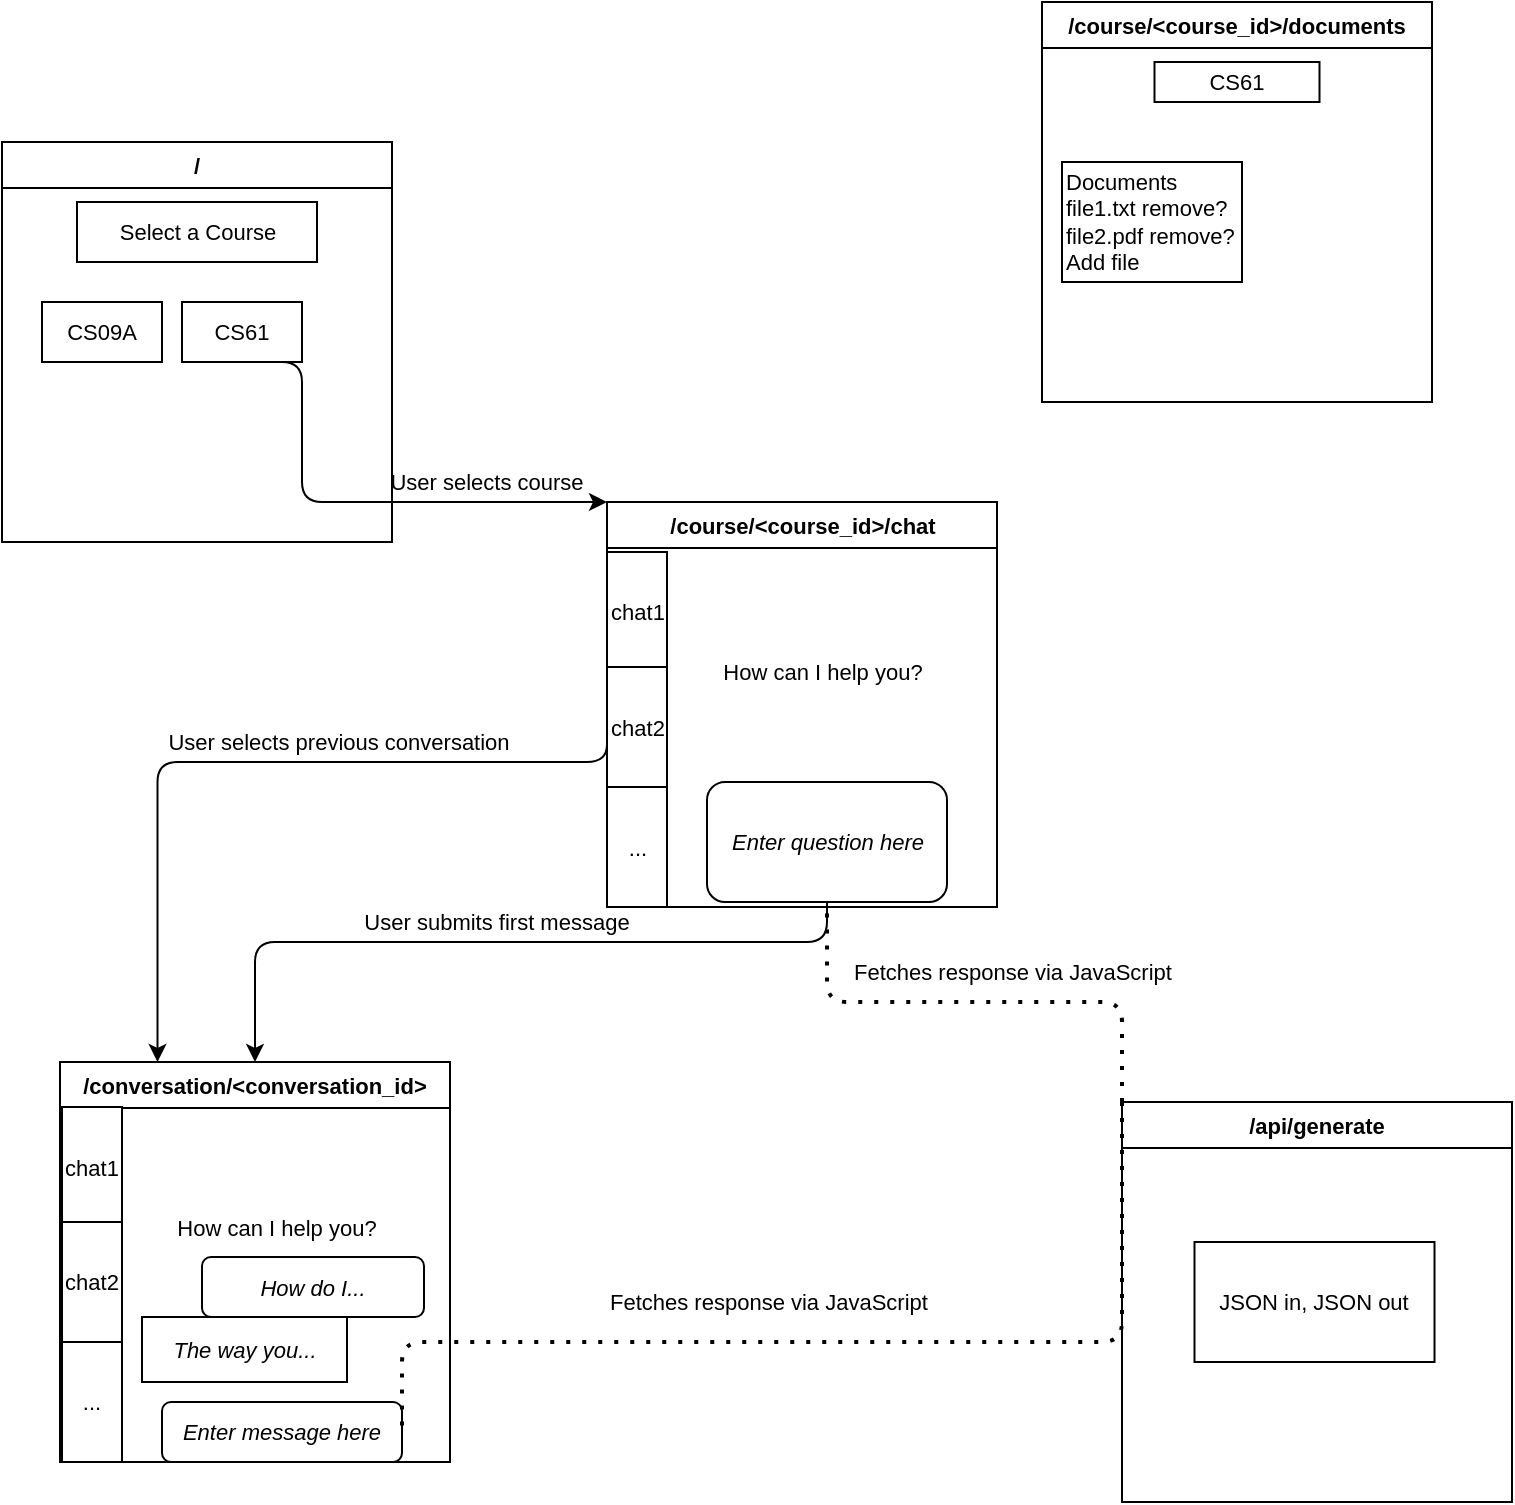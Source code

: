 <mxfile>
    <diagram id="FZ9DD5X4XMx8buouNPko" name="Page-1">
        <mxGraphModel dx="1334" dy="644" grid="1" gridSize="10" guides="1" tooltips="1" connect="1" arrows="1" fold="1" page="1" pageScale="1" pageWidth="850" pageHeight="1100" math="0" shadow="0">
            <root>
                <mxCell id="0"/>
                <mxCell id="1" parent="0"/>
                <mxCell id="28" style="edgeStyle=elbowEdgeStyle;shape=connector;rounded=1;html=1;exitX=0.5;exitY=1;exitDx=0;exitDy=0;entryX=0;entryY=0;entryDx=0;entryDy=0;strokeColor=default;align=center;verticalAlign=middle;fontFamily=Helvetica;fontSize=11;fontColor=default;labelBackgroundColor=default;endArrow=classic;" edge="1" parent="1" source="38" target="22">
                    <mxGeometry relative="1" as="geometry">
                        <Array as="points">
                            <mxPoint x="190" y="560"/>
                        </Array>
                    </mxGeometry>
                </mxCell>
                <mxCell id="65" value="User selects course" style="edgeLabel;html=1;align=center;verticalAlign=middle;resizable=0;points=[];fontFamily=Helvetica;fontSize=11;fontColor=default;labelBackgroundColor=default;" vertex="1" connectable="0" parent="28">
                    <mxGeometry x="0.467" y="3" relative="1" as="geometry">
                        <mxPoint x="7" y="-7" as="offset"/>
                    </mxGeometry>
                </mxCell>
                <mxCell id="21" value="/" style="swimlane;whiteSpace=wrap;html=1;fontFamily=Helvetica;fontSize=11;fontColor=default;labelBackgroundColor=default;" vertex="1" parent="1">
                    <mxGeometry x="40" y="410" width="195" height="200" as="geometry">
                        <mxRectangle x="40" y="410" width="130" height="30" as="alternateBounds"/>
                    </mxGeometry>
                </mxCell>
                <mxCell id="8" value="Select a Course" style="rounded=0;whiteSpace=wrap;html=1;fontFamily=Helvetica;fontSize=11;fontColor=default;labelBackgroundColor=default;" vertex="1" parent="21">
                    <mxGeometry x="37.5" y="30" width="120" height="30" as="geometry"/>
                </mxCell>
                <mxCell id="34" value="CS09A" style="rounded=0;whiteSpace=wrap;html=1;fontFamily=Helvetica;fontSize=11;fontColor=default;labelBackgroundColor=default;" vertex="1" parent="21">
                    <mxGeometry x="20" y="80" width="60" height="30" as="geometry"/>
                </mxCell>
                <mxCell id="38" value="CS61" style="rounded=0;whiteSpace=wrap;html=1;fontFamily=Helvetica;fontSize=11;fontColor=default;labelBackgroundColor=default;" vertex="1" parent="21">
                    <mxGeometry x="90" y="80" width="60" height="30" as="geometry"/>
                </mxCell>
                <mxCell id="29" style="edgeStyle=elbowEdgeStyle;shape=connector;rounded=1;html=1;entryX=0.5;entryY=0;entryDx=0;entryDy=0;strokeColor=default;align=center;verticalAlign=middle;fontFamily=Helvetica;fontSize=11;fontColor=default;labelBackgroundColor=default;endArrow=classic;elbow=vertical;" edge="1" parent="1" source="39" target="24">
                    <mxGeometry relative="1" as="geometry">
                        <Array as="points">
                            <mxPoint x="245" y="810"/>
                        </Array>
                    </mxGeometry>
                </mxCell>
                <mxCell id="33" value="User submits first message" style="edgeLabel;html=1;align=center;verticalAlign=middle;resizable=0;points=[];fontFamily=Helvetica;fontSize=11;fontColor=default;labelBackgroundColor=default;" vertex="1" connectable="0" parent="29">
                    <mxGeometry x="0.2" relative="1" as="geometry">
                        <mxPoint x="34" y="-10" as="offset"/>
                    </mxGeometry>
                </mxCell>
                <mxCell id="22" value="/course/&amp;lt;course_id&amp;gt;/chat" style="swimlane;whiteSpace=wrap;html=1;fontFamily=Helvetica;fontSize=11;fontColor=default;labelBackgroundColor=default;" vertex="1" parent="1">
                    <mxGeometry x="342.5" y="590" width="195" height="202.5" as="geometry">
                        <mxRectangle x="322.5" y="20" width="230" height="30" as="alternateBounds"/>
                    </mxGeometry>
                </mxCell>
                <mxCell id="39" value="&lt;i&gt;Enter question here&lt;/i&gt;" style="rounded=1;whiteSpace=wrap;html=1;fontFamily=Helvetica;fontSize=11;fontColor=default;labelBackgroundColor=default;" vertex="1" parent="22">
                    <mxGeometry x="50" y="140" width="120" height="60" as="geometry"/>
                </mxCell>
                <mxCell id="40" value="" style="rounded=0;whiteSpace=wrap;html=1;fontFamily=Helvetica;fontSize=11;fontColor=default;labelBackgroundColor=default;" vertex="1" parent="22">
                    <mxGeometry y="25" width="30" height="175" as="geometry"/>
                </mxCell>
                <mxCell id="41" value="chat1" style="rounded=0;whiteSpace=wrap;html=1;fontFamily=Helvetica;fontSize=11;fontColor=default;labelBackgroundColor=default;" vertex="1" parent="22">
                    <mxGeometry y="25" width="30" height="60" as="geometry"/>
                </mxCell>
                <mxCell id="42" value="chat2" style="rounded=0;whiteSpace=wrap;html=1;fontFamily=Helvetica;fontSize=11;fontColor=default;labelBackgroundColor=default;" vertex="1" parent="22">
                    <mxGeometry y="82.5" width="30" height="60" as="geometry"/>
                </mxCell>
                <mxCell id="43" value="..." style="rounded=0;whiteSpace=wrap;html=1;fontFamily=Helvetica;fontSize=11;fontColor=default;labelBackgroundColor=default;" vertex="1" parent="22">
                    <mxGeometry y="142.5" width="30" height="60" as="geometry"/>
                </mxCell>
                <mxCell id="44" value="How can I help you?" style="text;html=1;align=center;verticalAlign=middle;whiteSpace=wrap;rounded=0;fontFamily=Helvetica;fontSize=11;fontColor=default;labelBackgroundColor=default;" vertex="1" parent="22">
                    <mxGeometry x="50" y="70" width="115" height="30" as="geometry"/>
                </mxCell>
                <mxCell id="24" value="/conversation/&amp;lt;conversation_id&amp;gt;" style="swimlane;whiteSpace=wrap;html=1;fontFamily=Helvetica;fontSize=11;fontColor=default;labelBackgroundColor=default;" vertex="1" parent="1">
                    <mxGeometry x="69" y="870" width="195" height="200" as="geometry">
                        <mxRectangle x="49" y="300" width="270" height="30" as="alternateBounds"/>
                    </mxGeometry>
                </mxCell>
                <mxCell id="45" value="&lt;i&gt;How do I...&lt;/i&gt;" style="rounded=1;whiteSpace=wrap;html=1;fontFamily=Helvetica;fontSize=11;fontColor=default;labelBackgroundColor=default;" vertex="1" parent="24">
                    <mxGeometry x="71" y="97.5" width="111" height="30" as="geometry"/>
                </mxCell>
                <mxCell id="46" value="chat1" style="rounded=0;whiteSpace=wrap;html=1;fontFamily=Helvetica;fontSize=11;fontColor=default;labelBackgroundColor=default;" vertex="1" parent="24">
                    <mxGeometry x="1" y="22.5" width="30" height="60" as="geometry"/>
                </mxCell>
                <mxCell id="47" value="chat2" style="rounded=0;whiteSpace=wrap;html=1;fontFamily=Helvetica;fontSize=11;fontColor=default;labelBackgroundColor=default;" vertex="1" parent="24">
                    <mxGeometry x="1" y="80" width="30" height="60" as="geometry"/>
                </mxCell>
                <mxCell id="48" value="..." style="rounded=0;whiteSpace=wrap;html=1;fontFamily=Helvetica;fontSize=11;fontColor=default;labelBackgroundColor=default;" vertex="1" parent="24">
                    <mxGeometry x="1" y="140" width="30" height="60" as="geometry"/>
                </mxCell>
                <mxCell id="49" value="How can I help you?" style="text;html=1;align=center;verticalAlign=middle;whiteSpace=wrap;rounded=0;fontFamily=Helvetica;fontSize=11;fontColor=default;labelBackgroundColor=default;" vertex="1" parent="24">
                    <mxGeometry x="51" y="67.5" width="115" height="30" as="geometry"/>
                </mxCell>
                <mxCell id="50" value="&lt;i&gt;The way you...&lt;/i&gt;" style="rounded=0;whiteSpace=wrap;html=1;fontFamily=Helvetica;fontSize=11;fontColor=default;labelBackgroundColor=default;" vertex="1" parent="24">
                    <mxGeometry x="41" y="127.5" width="102.5" height="32.5" as="geometry"/>
                </mxCell>
                <mxCell id="51" value="&lt;i&gt;Enter message here&lt;/i&gt;" style="rounded=1;whiteSpace=wrap;html=1;fontFamily=Helvetica;fontSize=11;fontColor=default;labelBackgroundColor=default;" vertex="1" parent="24">
                    <mxGeometry x="51" y="170" width="120" height="30" as="geometry"/>
                </mxCell>
                <mxCell id="25" value="/api/generate" style="swimlane;whiteSpace=wrap;html=1;fontFamily=Helvetica;fontSize=11;fontColor=default;labelBackgroundColor=default;" vertex="1" parent="1">
                    <mxGeometry x="600" y="890" width="195" height="200" as="geometry">
                        <mxRectangle x="580" y="320" width="270" height="30" as="alternateBounds"/>
                    </mxGeometry>
                </mxCell>
                <mxCell id="60" value="JSON in, JSON out" style="rounded=0;whiteSpace=wrap;html=1;fontFamily=Helvetica;fontSize=11;fontColor=default;labelBackgroundColor=default;" vertex="1" parent="25">
                    <mxGeometry x="36.25" y="70" width="120" height="60" as="geometry"/>
                </mxCell>
                <mxCell id="27" value="/course/&amp;lt;course_id&amp;gt;/documents" style="swimlane;whiteSpace=wrap;html=1;fontFamily=Helvetica;fontSize=11;fontColor=default;labelBackgroundColor=default;" vertex="1" parent="1">
                    <mxGeometry x="560" y="340" width="195" height="200" as="geometry">
                        <mxRectangle x="580" y="592.5" width="260" height="30" as="alternateBounds"/>
                    </mxGeometry>
                </mxCell>
                <mxCell id="54" value="CS61" style="rounded=0;whiteSpace=wrap;html=1;fontFamily=Helvetica;fontSize=11;fontColor=default;labelBackgroundColor=default;" vertex="1" parent="27">
                    <mxGeometry x="56.25" y="30" width="82.5" height="20" as="geometry"/>
                </mxCell>
                <mxCell id="55" value="Documents&lt;div&gt;file1.txt remove?&lt;/div&gt;&lt;div&gt;file2.pdf remove?&lt;/div&gt;&lt;div&gt;Add file&lt;/div&gt;" style="rounded=0;whiteSpace=wrap;html=1;fontFamily=Helvetica;fontSize=11;fontColor=default;labelBackgroundColor=default;align=left;" vertex="1" parent="27">
                    <mxGeometry x="10" y="80" width="90" height="60" as="geometry"/>
                </mxCell>
                <mxCell id="30" value="" style="endArrow=none;dashed=1;html=1;dashPattern=1 3;strokeWidth=2;rounded=1;strokeColor=default;align=center;verticalAlign=middle;fontFamily=Helvetica;fontSize=11;fontColor=default;labelBackgroundColor=default;edgeStyle=elbowEdgeStyle;elbow=vertical;entryX=1;entryY=0.5;entryDx=0;entryDy=0;exitX=0;exitY=0;exitDx=0;exitDy=0;" edge="1" parent="1" source="25" target="51">
                    <mxGeometry width="50" height="50" relative="1" as="geometry">
                        <mxPoint x="600" y="930" as="sourcePoint"/>
                        <mxPoint x="320" y="1115" as="targetPoint"/>
                        <Array as="points">
                            <mxPoint x="470" y="1010"/>
                        </Array>
                    </mxGeometry>
                </mxCell>
                <mxCell id="31" value="Fetches response via JavaScript" style="text;strokeColor=none;fillColor=none;align=left;verticalAlign=middle;spacingLeft=4;spacingRight=4;overflow=hidden;points=[[0,0.5],[1,0.5]];portConstraint=eastwest;rotatable=0;whiteSpace=wrap;html=1;fontFamily=Helvetica;fontSize=11;fontColor=default;labelBackgroundColor=default;" vertex="1" parent="1">
                    <mxGeometry x="337.5" y="975" width="200" height="30" as="geometry"/>
                </mxCell>
                <mxCell id="52" style="edgeStyle=elbowEdgeStyle;shape=connector;rounded=1;html=1;entryX=0.25;entryY=0;entryDx=0;entryDy=0;strokeColor=default;align=center;verticalAlign=middle;fontFamily=Helvetica;fontSize=11;fontColor=default;labelBackgroundColor=default;endArrow=classic;elbow=vertical;exitX=0;exitY=0.5;exitDx=0;exitDy=0;" edge="1" parent="1" source="42" target="24">
                    <mxGeometry relative="1" as="geometry">
                        <mxPoint x="500" y="800" as="sourcePoint"/>
                        <mxPoint x="177" y="880" as="targetPoint"/>
                        <Array as="points">
                            <mxPoint x="240" y="720"/>
                        </Array>
                    </mxGeometry>
                </mxCell>
                <mxCell id="53" value="User selects previous conversation" style="edgeLabel;html=1;align=center;verticalAlign=middle;resizable=0;points=[];fontFamily=Helvetica;fontSize=11;fontColor=default;labelBackgroundColor=default;" vertex="1" connectable="0" parent="52">
                    <mxGeometry x="0.2" relative="1" as="geometry">
                        <mxPoint x="83" y="-10" as="offset"/>
                    </mxGeometry>
                </mxCell>
                <mxCell id="57" value="" style="endArrow=none;dashed=1;html=1;dashPattern=1 3;strokeWidth=2;rounded=1;strokeColor=default;align=center;verticalAlign=middle;fontFamily=Helvetica;fontSize=11;fontColor=default;labelBackgroundColor=default;edgeStyle=elbowEdgeStyle;elbow=vertical;entryX=0.5;entryY=1;entryDx=0;entryDy=0;exitX=0;exitY=0;exitDx=0;exitDy=0;" edge="1" parent="1" source="25" target="39">
                    <mxGeometry width="50" height="50" relative="1" as="geometry">
                        <mxPoint x="610" y="930" as="sourcePoint"/>
                        <mxPoint x="250" y="1065" as="targetPoint"/>
                        <Array as="points">
                            <mxPoint x="540" y="840"/>
                        </Array>
                    </mxGeometry>
                </mxCell>
                <mxCell id="58" value="Fetches response via JavaScript" style="text;strokeColor=none;fillColor=none;align=left;verticalAlign=middle;spacingLeft=4;spacingRight=4;overflow=hidden;points=[[0,0.5],[1,0.5]];portConstraint=eastwest;rotatable=0;whiteSpace=wrap;html=1;fontFamily=Helvetica;fontSize=11;fontColor=default;labelBackgroundColor=default;" vertex="1" parent="1">
                    <mxGeometry x="460" y="810" width="200" height="30" as="geometry"/>
                </mxCell>
            </root>
        </mxGraphModel>
    </diagram>
</mxfile>